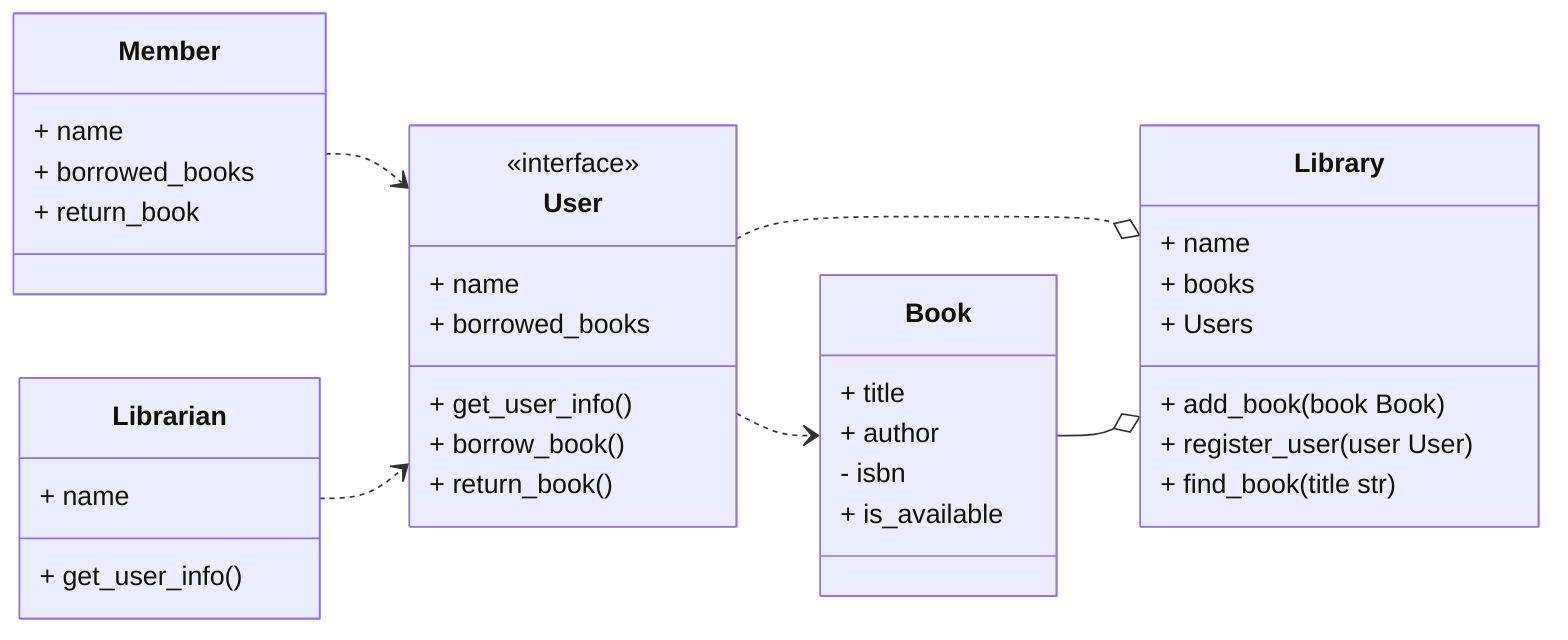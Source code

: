 classDiagram
direction LR
    class User
    <<interface>> User
        User: + name
        User: + borrowed_books
        User: + get_user_info()
        User: + borrow_book()
        User: + return_book()

    class Member
        Member: + name
        Member: + borrowed_books
        Member: + return_book

    class Librarian
        Librarian: + name
        Librarian: + get_user_info()

    class Library
        Library: + name
        Library: + books
        Library: + Users

        Library: + add_book(book Book)
        Library: + register_user(user User)
        Library: + find_book(title str)

    class Book
        Book: + title
        Book: + author
        Book: - isbn
        Book: + is_available


    Member ..> User
    Librarian ..> User
    User ..> Book
    User ..o Library
    Book --o Library
